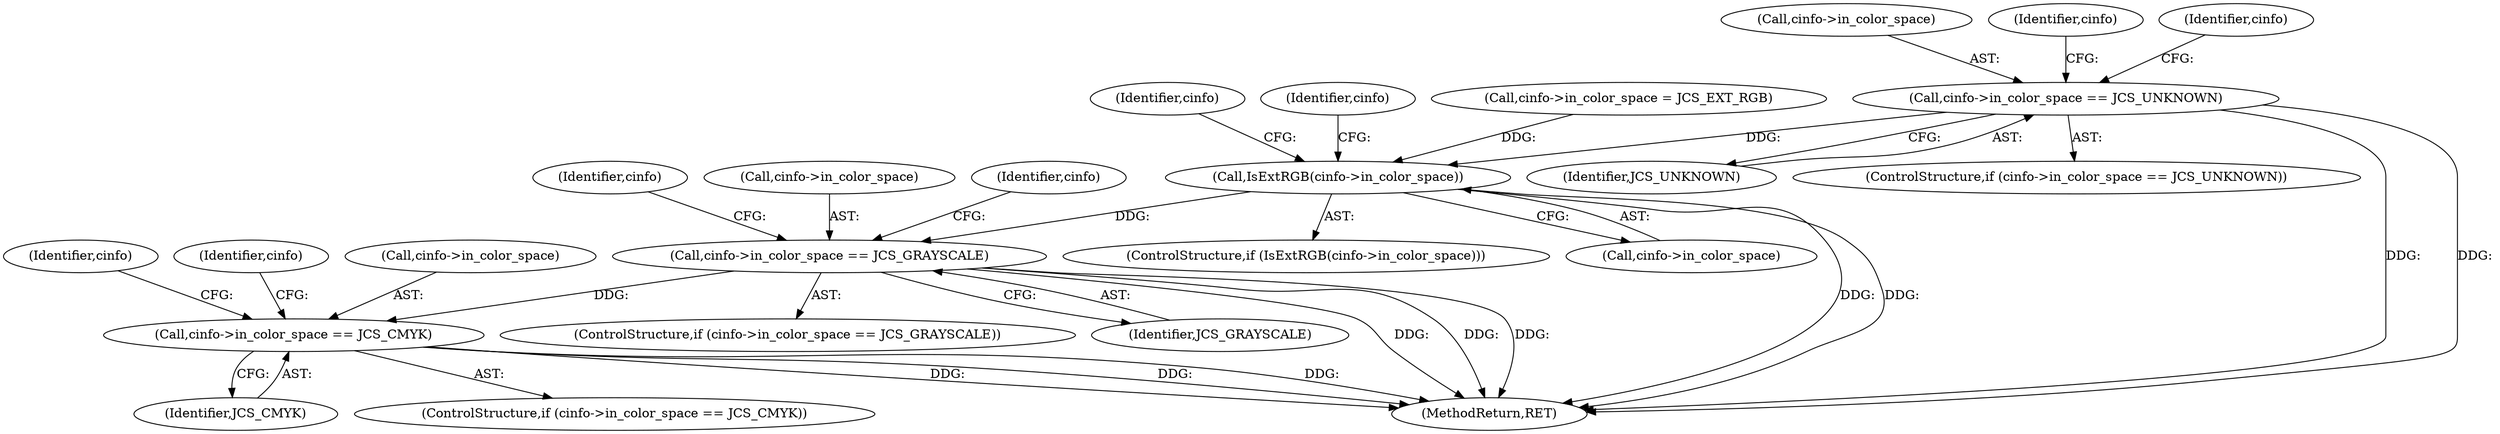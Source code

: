 digraph "0_libjpeg-turbo_9c78a04df4e44ef6487eee99c4258397f4fdca55_0@API" {
"1000538" [label="(Call,cinfo->in_color_space == JCS_UNKNOWN)"];
"1000549" [label="(Call,IsExtRGB(cinfo->in_color_space))"];
"1000564" [label="(Call,cinfo->in_color_space == JCS_GRAYSCALE)"];
"1000576" [label="(Call,cinfo->in_color_space == JCS_CMYK)"];
"1000542" [label="(Identifier,JCS_UNKNOWN)"];
"1000571" [label="(Identifier,cinfo)"];
"1000580" [label="(Identifier,JCS_CMYK)"];
"1000563" [label="(ControlStructure,if (cinfo->in_color_space == JCS_GRAYSCALE))"];
"1000539" [label="(Call,cinfo->in_color_space)"];
"1000583" [label="(Identifier,cinfo)"];
"1000545" [label="(Identifier,cinfo)"];
"1000537" [label="(ControlStructure,if (cinfo->in_color_space == JCS_UNKNOWN))"];
"1000565" [label="(Call,cinfo->in_color_space)"];
"1000551" [label="(Identifier,cinfo)"];
"1000564" [label="(Call,cinfo->in_color_space == JCS_GRAYSCALE)"];
"1000578" [label="(Identifier,cinfo)"];
"1000588" [label="(Identifier,cinfo)"];
"1000555" [label="(Identifier,cinfo)"];
"1000548" [label="(ControlStructure,if (IsExtRGB(cinfo->in_color_space)))"];
"1000568" [label="(Identifier,JCS_GRAYSCALE)"];
"1000575" [label="(ControlStructure,if (cinfo->in_color_space == JCS_CMYK))"];
"1000550" [label="(Call,cinfo->in_color_space)"];
"1000577" [label="(Call,cinfo->in_color_space)"];
"1000566" [label="(Identifier,cinfo)"];
"1000538" [label="(Call,cinfo->in_color_space == JCS_UNKNOWN)"];
"1000576" [label="(Call,cinfo->in_color_space == JCS_CMYK)"];
"1000543" [label="(Call,cinfo->in_color_space = JCS_EXT_RGB)"];
"1000861" [label="(MethodReturn,RET)"];
"1000549" [label="(Call,IsExtRGB(cinfo->in_color_space))"];
"1000538" -> "1000537"  [label="AST: "];
"1000538" -> "1000542"  [label="CFG: "];
"1000539" -> "1000538"  [label="AST: "];
"1000542" -> "1000538"  [label="AST: "];
"1000545" -> "1000538"  [label="CFG: "];
"1000551" -> "1000538"  [label="CFG: "];
"1000538" -> "1000861"  [label="DDG: "];
"1000538" -> "1000861"  [label="DDG: "];
"1000538" -> "1000549"  [label="DDG: "];
"1000549" -> "1000548"  [label="AST: "];
"1000549" -> "1000550"  [label="CFG: "];
"1000550" -> "1000549"  [label="AST: "];
"1000555" -> "1000549"  [label="CFG: "];
"1000566" -> "1000549"  [label="CFG: "];
"1000549" -> "1000861"  [label="DDG: "];
"1000549" -> "1000861"  [label="DDG: "];
"1000543" -> "1000549"  [label="DDG: "];
"1000549" -> "1000564"  [label="DDG: "];
"1000564" -> "1000563"  [label="AST: "];
"1000564" -> "1000568"  [label="CFG: "];
"1000565" -> "1000564"  [label="AST: "];
"1000568" -> "1000564"  [label="AST: "];
"1000571" -> "1000564"  [label="CFG: "];
"1000578" -> "1000564"  [label="CFG: "];
"1000564" -> "1000861"  [label="DDG: "];
"1000564" -> "1000861"  [label="DDG: "];
"1000564" -> "1000861"  [label="DDG: "];
"1000564" -> "1000576"  [label="DDG: "];
"1000576" -> "1000575"  [label="AST: "];
"1000576" -> "1000580"  [label="CFG: "];
"1000577" -> "1000576"  [label="AST: "];
"1000580" -> "1000576"  [label="AST: "];
"1000583" -> "1000576"  [label="CFG: "];
"1000588" -> "1000576"  [label="CFG: "];
"1000576" -> "1000861"  [label="DDG: "];
"1000576" -> "1000861"  [label="DDG: "];
"1000576" -> "1000861"  [label="DDG: "];
}
